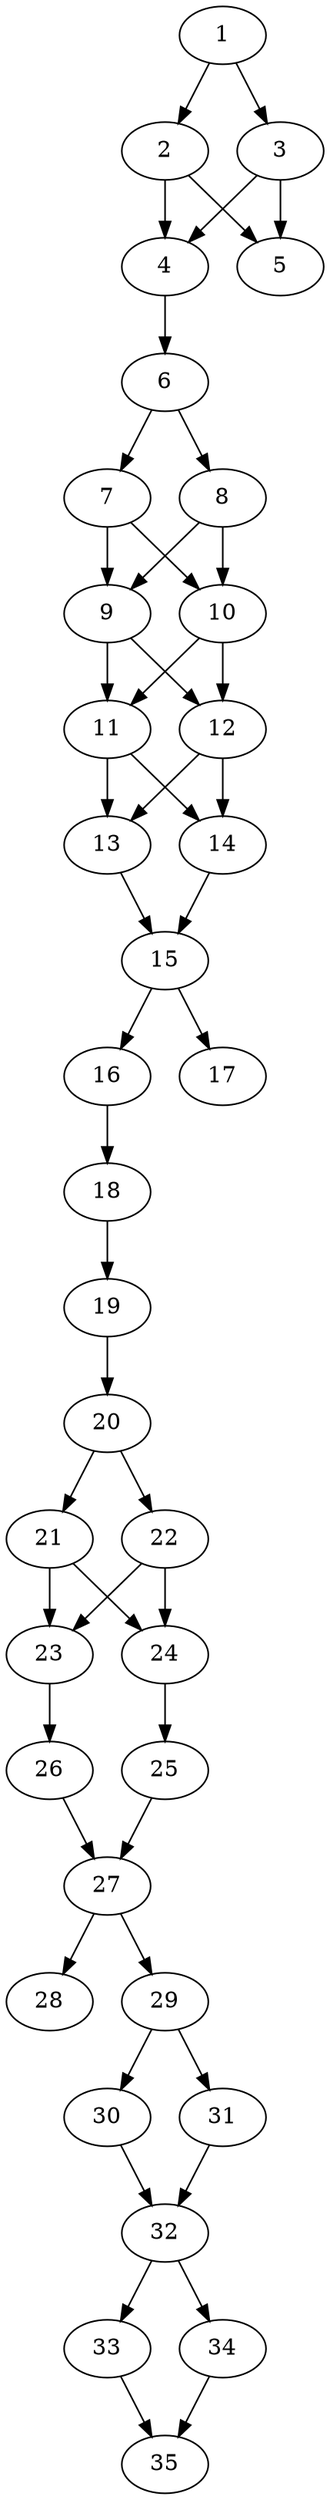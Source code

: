// DAG automatically generated by daggen at Thu Oct  3 14:05:38 2019
// ./daggen --dot -n 35 --ccr 0.5 --fat 0.3 --regular 0.7 --density 0.9 --mindata 5242880 --maxdata 52428800 
digraph G {
  1 [size="97355776", alpha="0.14", expect_size="48677888"] 
  1 -> 2 [size ="48677888"]
  1 -> 3 [size ="48677888"]
  2 [size="57186304", alpha="0.03", expect_size="28593152"] 
  2 -> 4 [size ="28593152"]
  2 -> 5 [size ="28593152"]
  3 [size="81403904", alpha="0.10", expect_size="40701952"] 
  3 -> 4 [size ="40701952"]
  3 -> 5 [size ="40701952"]
  4 [size="84252672", alpha="0.03", expect_size="42126336"] 
  4 -> 6 [size ="42126336"]
  5 [size="85026816", alpha="0.02", expect_size="42513408"] 
  6 [size="72855552", alpha="0.03", expect_size="36427776"] 
  6 -> 7 [size ="36427776"]
  6 -> 8 [size ="36427776"]
  7 [size="36192256", alpha="0.06", expect_size="18096128"] 
  7 -> 9 [size ="18096128"]
  7 -> 10 [size ="18096128"]
  8 [size="48820224", alpha="0.18", expect_size="24410112"] 
  8 -> 9 [size ="24410112"]
  8 -> 10 [size ="24410112"]
  9 [size="12238848", alpha="0.09", expect_size="6119424"] 
  9 -> 11 [size ="6119424"]
  9 -> 12 [size ="6119424"]
  10 [size="94728192", alpha="0.05", expect_size="47364096"] 
  10 -> 11 [size ="47364096"]
  10 -> 12 [size ="47364096"]
  11 [size="95694848", alpha="0.19", expect_size="47847424"] 
  11 -> 13 [size ="47847424"]
  11 -> 14 [size ="47847424"]
  12 [size="65900544", alpha="0.11", expect_size="32950272"] 
  12 -> 13 [size ="32950272"]
  12 -> 14 [size ="32950272"]
  13 [size="81938432", alpha="0.10", expect_size="40969216"] 
  13 -> 15 [size ="40969216"]
  14 [size="33175552", alpha="0.09", expect_size="16587776"] 
  14 -> 15 [size ="16587776"]
  15 [size="45778944", alpha="0.04", expect_size="22889472"] 
  15 -> 16 [size ="22889472"]
  15 -> 17 [size ="22889472"]
  16 [size="55832576", alpha="0.13", expect_size="27916288"] 
  16 -> 18 [size ="27916288"]
  17 [size="70158336", alpha="0.03", expect_size="35079168"] 
  18 [size="98584576", alpha="0.12", expect_size="49292288"] 
  18 -> 19 [size ="49292288"]
  19 [size="88342528", alpha="0.09", expect_size="44171264"] 
  19 -> 20 [size ="44171264"]
  20 [size="34301952", alpha="0.11", expect_size="17150976"] 
  20 -> 21 [size ="17150976"]
  20 -> 22 [size ="17150976"]
  21 [size="58646528", alpha="0.11", expect_size="29323264"] 
  21 -> 23 [size ="29323264"]
  21 -> 24 [size ="29323264"]
  22 [size="55422976", alpha="0.02", expect_size="27711488"] 
  22 -> 23 [size ="27711488"]
  22 -> 24 [size ="27711488"]
  23 [size="14708736", alpha="0.07", expect_size="7354368"] 
  23 -> 26 [size ="7354368"]
  24 [size="63049728", alpha="0.08", expect_size="31524864"] 
  24 -> 25 [size ="31524864"]
  25 [size="103577600", alpha="0.04", expect_size="51788800"] 
  25 -> 27 [size ="51788800"]
  26 [size="25769984", alpha="0.14", expect_size="12884992"] 
  26 -> 27 [size ="12884992"]
  27 [size="86439936", alpha="0.09", expect_size="43219968"] 
  27 -> 28 [size ="43219968"]
  27 -> 29 [size ="43219968"]
  28 [size="101941248", alpha="0.13", expect_size="50970624"] 
  29 [size="62199808", alpha="0.16", expect_size="31099904"] 
  29 -> 30 [size ="31099904"]
  29 -> 31 [size ="31099904"]
  30 [size="12167168", alpha="0.18", expect_size="6083584"] 
  30 -> 32 [size ="6083584"]
  31 [size="65132544", alpha="0.18", expect_size="32566272"] 
  31 -> 32 [size ="32566272"]
  32 [size="24852480", alpha="0.09", expect_size="12426240"] 
  32 -> 33 [size ="12426240"]
  32 -> 34 [size ="12426240"]
  33 [size="32401408", alpha="0.16", expect_size="16200704"] 
  33 -> 35 [size ="16200704"]
  34 [size="64323584", alpha="0.07", expect_size="32161792"] 
  34 -> 35 [size ="32161792"]
  35 [size="100018176", alpha="0.06", expect_size="50009088"] 
}
